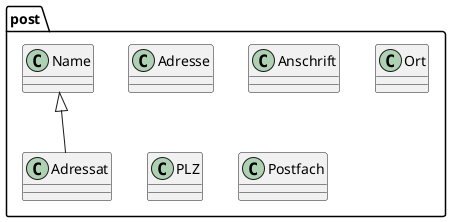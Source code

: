 @startuml

package "post" {

    class Adressat
    class Adresse
    class Anschrift
    class Ort
    class PLZ
    class Postfach
    class Name

}

Name <|-- Adressat

@enduml
